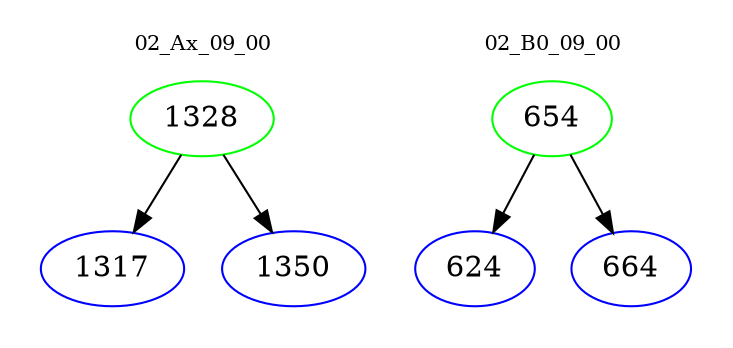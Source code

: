 digraph{
subgraph cluster_0 {
color = white
label = "02_Ax_09_00";
fontsize=10;
T0_1328 [label="1328", color="green"]
T0_1328 -> T0_1317 [color="black"]
T0_1317 [label="1317", color="blue"]
T0_1328 -> T0_1350 [color="black"]
T0_1350 [label="1350", color="blue"]
}
subgraph cluster_1 {
color = white
label = "02_B0_09_00";
fontsize=10;
T1_654 [label="654", color="green"]
T1_654 -> T1_624 [color="black"]
T1_624 [label="624", color="blue"]
T1_654 -> T1_664 [color="black"]
T1_664 [label="664", color="blue"]
}
}
